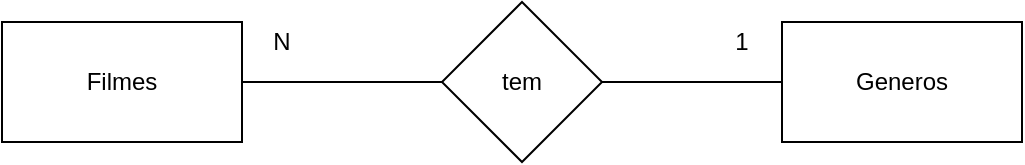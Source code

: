<mxfile version="14.4.2" type="device" pages="2"><diagram id="C5RBs43oDa-KdzZeNtuy" name="conceitual"><mxGraphModel dx="868" dy="434" grid="1" gridSize="10" guides="1" tooltips="1" connect="1" arrows="1" fold="1" page="1" pageScale="1" pageWidth="827" pageHeight="1169" math="0" shadow="0"><root><mxCell id="WIyWlLk6GJQsqaUBKTNV-0"/><mxCell id="WIyWlLk6GJQsqaUBKTNV-1" parent="WIyWlLk6GJQsqaUBKTNV-0"/><mxCell id="WIyWlLk6GJQsqaUBKTNV-2" value="" style="rounded=0;html=1;jettySize=auto;orthogonalLoop=1;fontSize=11;endArrow=block;endFill=0;endSize=8;strokeWidth=1;shadow=0;labelBackgroundColor=none;edgeStyle=orthogonalEdgeStyle;" parent="WIyWlLk6GJQsqaUBKTNV-1" edge="1"><mxGeometry relative="1" as="geometry"><mxPoint x="220" y="120" as="sourcePoint"/></mxGeometry></mxCell><mxCell id="WIyWlLk6GJQsqaUBKTNV-4" value="Yes" style="rounded=0;html=1;jettySize=auto;orthogonalLoop=1;fontSize=11;endArrow=block;endFill=0;endSize=8;strokeWidth=1;shadow=0;labelBackgroundColor=none;edgeStyle=orthogonalEdgeStyle;" parent="WIyWlLk6GJQsqaUBKTNV-1" edge="1"><mxGeometry y="20" relative="1" as="geometry"><mxPoint as="offset"/><mxPoint x="220" y="250" as="sourcePoint"/></mxGeometry></mxCell><mxCell id="WIyWlLk6GJQsqaUBKTNV-5" value="No" style="edgeStyle=orthogonalEdgeStyle;rounded=0;html=1;jettySize=auto;orthogonalLoop=1;fontSize=11;endArrow=block;endFill=0;endSize=8;strokeWidth=1;shadow=0;labelBackgroundColor=none;" parent="WIyWlLk6GJQsqaUBKTNV-1" edge="1"><mxGeometry y="10" relative="1" as="geometry"><mxPoint as="offset"/><mxPoint x="320" y="210" as="targetPoint"/></mxGeometry></mxCell><mxCell id="WIyWlLk6GJQsqaUBKTNV-8" value="No" style="rounded=0;html=1;jettySize=auto;orthogonalLoop=1;fontSize=11;endArrow=block;endFill=0;endSize=8;strokeWidth=1;shadow=0;labelBackgroundColor=none;edgeStyle=orthogonalEdgeStyle;" parent="WIyWlLk6GJQsqaUBKTNV-1" edge="1"><mxGeometry x="0.333" y="20" relative="1" as="geometry"><mxPoint as="offset"/><mxPoint x="220" y="370" as="sourcePoint"/></mxGeometry></mxCell><mxCell id="WIyWlLk6GJQsqaUBKTNV-9" value="Yes" style="edgeStyle=orthogonalEdgeStyle;rounded=0;html=1;jettySize=auto;orthogonalLoop=1;fontSize=11;endArrow=block;endFill=0;endSize=8;strokeWidth=1;shadow=0;labelBackgroundColor=none;" parent="WIyWlLk6GJQsqaUBKTNV-1" edge="1"><mxGeometry y="10" relative="1" as="geometry"><mxPoint as="offset"/><mxPoint x="270" y="330" as="sourcePoint"/></mxGeometry></mxCell><mxCell id="PN6y70k1AwyKE2hox_9f-0" value="Filmes" style="rounded=0;whiteSpace=wrap;html=1;" parent="WIyWlLk6GJQsqaUBKTNV-1" vertex="1"><mxGeometry x="130" y="160" width="120" height="60" as="geometry"/></mxCell><mxCell id="PN6y70k1AwyKE2hox_9f-1" value="tem" style="rhombus;whiteSpace=wrap;html=1;" parent="WIyWlLk6GJQsqaUBKTNV-1" vertex="1"><mxGeometry x="350" y="150" width="80" height="80" as="geometry"/></mxCell><mxCell id="PN6y70k1AwyKE2hox_9f-2" value="Generos" style="rounded=0;whiteSpace=wrap;html=1;" parent="WIyWlLk6GJQsqaUBKTNV-1" vertex="1"><mxGeometry x="520" y="160" width="120" height="60" as="geometry"/></mxCell><mxCell id="PN6y70k1AwyKE2hox_9f-3" value="" style="endArrow=none;html=1;exitX=1;exitY=0.5;exitDx=0;exitDy=0;entryX=0;entryY=0.5;entryDx=0;entryDy=0;" parent="WIyWlLk6GJQsqaUBKTNV-1" source="PN6y70k1AwyKE2hox_9f-0" target="PN6y70k1AwyKE2hox_9f-1" edge="1"><mxGeometry width="50" height="50" relative="1" as="geometry"><mxPoint x="390" y="280" as="sourcePoint"/><mxPoint x="440" y="230" as="targetPoint"/></mxGeometry></mxCell><mxCell id="PN6y70k1AwyKE2hox_9f-4" value="" style="endArrow=none;html=1;exitX=1;exitY=0.5;exitDx=0;exitDy=0;entryX=0;entryY=0.5;entryDx=0;entryDy=0;" parent="WIyWlLk6GJQsqaUBKTNV-1" source="PN6y70k1AwyKE2hox_9f-1" target="PN6y70k1AwyKE2hox_9f-2" edge="1"><mxGeometry width="50" height="50" relative="1" as="geometry"><mxPoint x="390" y="280" as="sourcePoint"/><mxPoint x="440" y="230" as="targetPoint"/></mxGeometry></mxCell><mxCell id="PN6y70k1AwyKE2hox_9f-5" value="N" style="text;html=1;strokeColor=none;fillColor=none;align=center;verticalAlign=middle;whiteSpace=wrap;rounded=0;" parent="WIyWlLk6GJQsqaUBKTNV-1" vertex="1"><mxGeometry x="250" y="160" width="40" height="20" as="geometry"/></mxCell><mxCell id="PN6y70k1AwyKE2hox_9f-6" value="1" style="text;html=1;strokeColor=none;fillColor=none;align=center;verticalAlign=middle;whiteSpace=wrap;rounded=0;" parent="WIyWlLk6GJQsqaUBKTNV-1" vertex="1"><mxGeometry x="480" y="160" width="40" height="20" as="geometry"/></mxCell></root></mxGraphModel></diagram><diagram id="EPPcmsd8eDn78YlCsspS" name="lógico"><mxGraphModel dx="868" dy="434" grid="1" gridSize="10" guides="1" tooltips="1" connect="1" arrows="1" fold="1" page="1" pageScale="1" pageWidth="827" pageHeight="1169" math="0" shadow="0"><root><mxCell id="Ssv4sF0HWwajUiAFrWuF-0"/><mxCell id="Ssv4sF0HWwajUiAFrWuF-1" parent="Ssv4sF0HWwajUiAFrWuF-0"/><mxCell id="Ssv4sF0HWwajUiAFrWuF-2" value="Generos" style="shape=table;startSize=30;container=1;collapsible=1;childLayout=tableLayout;fixedRows=1;rowLines=0;fontStyle=1;align=center;resizeLast=1;" parent="Ssv4sF0HWwajUiAFrWuF-1" vertex="1"><mxGeometry x="100" y="160" width="180" height="100" as="geometry"/></mxCell><mxCell id="Ssv4sF0HWwajUiAFrWuF-3" value="" style="shape=partialRectangle;collapsible=0;dropTarget=0;pointerEvents=0;fillColor=none;top=0;left=0;bottom=1;right=0;points=[[0,0.5],[1,0.5]];portConstraint=eastwest;" parent="Ssv4sF0HWwajUiAFrWuF-2" vertex="1"><mxGeometry y="30" width="180" height="30" as="geometry"/></mxCell><mxCell id="Ssv4sF0HWwajUiAFrWuF-4" value="PK" style="shape=partialRectangle;connectable=0;fillColor=none;top=0;left=0;bottom=0;right=0;fontStyle=1;overflow=hidden;" parent="Ssv4sF0HWwajUiAFrWuF-3" vertex="1"><mxGeometry width="30" height="30" as="geometry"/></mxCell><mxCell id="Ssv4sF0HWwajUiAFrWuF-5" value="idGenero" style="shape=partialRectangle;connectable=0;fillColor=none;top=0;left=0;bottom=0;right=0;align=center;spacingLeft=6;fontStyle=1;overflow=hidden;" parent="Ssv4sF0HWwajUiAFrWuF-3" vertex="1"><mxGeometry x="30" width="150" height="30" as="geometry"/></mxCell><mxCell id="Ssv4sF0HWwajUiAFrWuF-6" value="" style="shape=partialRectangle;collapsible=0;dropTarget=0;pointerEvents=0;fillColor=none;top=0;left=0;bottom=0;right=0;points=[[0,0.5],[1,0.5]];portConstraint=eastwest;" parent="Ssv4sF0HWwajUiAFrWuF-2" vertex="1"><mxGeometry y="60" width="180" height="30" as="geometry"/></mxCell><mxCell id="Ssv4sF0HWwajUiAFrWuF-7" value="" style="shape=partialRectangle;connectable=0;fillColor=none;top=0;left=0;bottom=0;right=0;editable=1;overflow=hidden;" parent="Ssv4sF0HWwajUiAFrWuF-6" vertex="1"><mxGeometry width="30" height="30" as="geometry"/></mxCell><mxCell id="Ssv4sF0HWwajUiAFrWuF-8" value="Nome" style="shape=partialRectangle;connectable=0;fillColor=none;top=0;left=0;bottom=0;right=0;align=left;spacingLeft=6;overflow=hidden;" parent="Ssv4sF0HWwajUiAFrWuF-6" vertex="1"><mxGeometry x="30" width="150" height="30" as="geometry"/></mxCell><mxCell id="Ssv4sF0HWwajUiAFrWuF-15" value="Filmes" style="shape=table;startSize=30;container=1;collapsible=1;childLayout=tableLayout;fixedRows=1;rowLines=0;fontStyle=1;align=center;resizeLast=1;" parent="Ssv4sF0HWwajUiAFrWuF-1" vertex="1"><mxGeometry x="430" y="160" width="180" height="130" as="geometry"/></mxCell><mxCell id="Ssv4sF0HWwajUiAFrWuF-16" value="" style="shape=partialRectangle;collapsible=0;dropTarget=0;pointerEvents=0;fillColor=none;top=0;left=0;bottom=0;right=0;points=[[0,0.5],[1,0.5]];portConstraint=eastwest;" parent="Ssv4sF0HWwajUiAFrWuF-15" vertex="1"><mxGeometry y="30" width="180" height="30" as="geometry"/></mxCell><mxCell id="Ssv4sF0HWwajUiAFrWuF-17" value="PK" style="shape=partialRectangle;connectable=0;fillColor=none;top=0;left=0;bottom=0;right=0;fontStyle=1;overflow=hidden;" parent="Ssv4sF0HWwajUiAFrWuF-16" vertex="1"><mxGeometry width="60" height="30" as="geometry"/></mxCell><mxCell id="Ssv4sF0HWwajUiAFrWuF-18" value="idFilme" style="shape=partialRectangle;connectable=0;fillColor=none;top=0;left=0;bottom=0;right=0;align=left;spacingLeft=6;fontStyle=1;overflow=hidden;" parent="Ssv4sF0HWwajUiAFrWuF-16" vertex="1"><mxGeometry x="60" width="120" height="30" as="geometry"/></mxCell><mxCell id="Ssv4sF0HWwajUiAFrWuF-19" value="" style="shape=partialRectangle;collapsible=0;dropTarget=0;pointerEvents=0;fillColor=none;top=0;left=0;bottom=1;right=0;points=[[0,0.5],[1,0.5]];portConstraint=eastwest;" parent="Ssv4sF0HWwajUiAFrWuF-15" vertex="1"><mxGeometry y="60" width="180" height="30" as="geometry"/></mxCell><mxCell id="Ssv4sF0HWwajUiAFrWuF-20" value="FK" style="shape=partialRectangle;connectable=0;fillColor=none;top=0;left=0;bottom=0;right=0;fontStyle=1;overflow=hidden;" parent="Ssv4sF0HWwajUiAFrWuF-19" vertex="1"><mxGeometry width="60" height="30" as="geometry"/></mxCell><mxCell id="Ssv4sF0HWwajUiAFrWuF-21" value="idGenero" style="shape=partialRectangle;connectable=0;fillColor=none;top=0;left=0;bottom=0;right=0;align=left;spacingLeft=6;fontStyle=1;overflow=hidden;" parent="Ssv4sF0HWwajUiAFrWuF-19" vertex="1"><mxGeometry x="60" width="120" height="30" as="geometry"/></mxCell><mxCell id="Ssv4sF0HWwajUiAFrWuF-22" value="" style="shape=partialRectangle;collapsible=0;dropTarget=0;pointerEvents=0;fillColor=none;top=0;left=0;bottom=0;right=0;points=[[0,0.5],[1,0.5]];portConstraint=eastwest;" parent="Ssv4sF0HWwajUiAFrWuF-15" vertex="1"><mxGeometry y="90" width="180" height="30" as="geometry"/></mxCell><mxCell id="Ssv4sF0HWwajUiAFrWuF-23" value="" style="shape=partialRectangle;connectable=0;fillColor=none;top=0;left=0;bottom=0;right=0;editable=1;overflow=hidden;" parent="Ssv4sF0HWwajUiAFrWuF-22" vertex="1"><mxGeometry width="60" height="30" as="geometry"/></mxCell><mxCell id="Ssv4sF0HWwajUiAFrWuF-24" value="Titulo" style="shape=partialRectangle;connectable=0;fillColor=none;top=0;left=0;bottom=0;right=0;align=left;spacingLeft=6;overflow=hidden;" parent="Ssv4sF0HWwajUiAFrWuF-22" vertex="1"><mxGeometry x="60" width="120" height="30" as="geometry"/></mxCell><mxCell id="Ssv4sF0HWwajUiAFrWuF-34" value="" style="edgeStyle=entityRelationEdgeStyle;fontSize=12;html=1;endArrow=ERzeroToMany;endFill=1;exitX=1;exitY=0.5;exitDx=0;exitDy=0;entryX=0;entryY=0.5;entryDx=0;entryDy=0;" parent="Ssv4sF0HWwajUiAFrWuF-1" source="Ssv4sF0HWwajUiAFrWuF-3" target="Ssv4sF0HWwajUiAFrWuF-19" edge="1"><mxGeometry width="100" height="100" relative="1" as="geometry"><mxPoint x="360" y="340" as="sourcePoint"/><mxPoint x="460" y="240" as="targetPoint"/></mxGeometry></mxCell></root></mxGraphModel></diagram></mxfile>